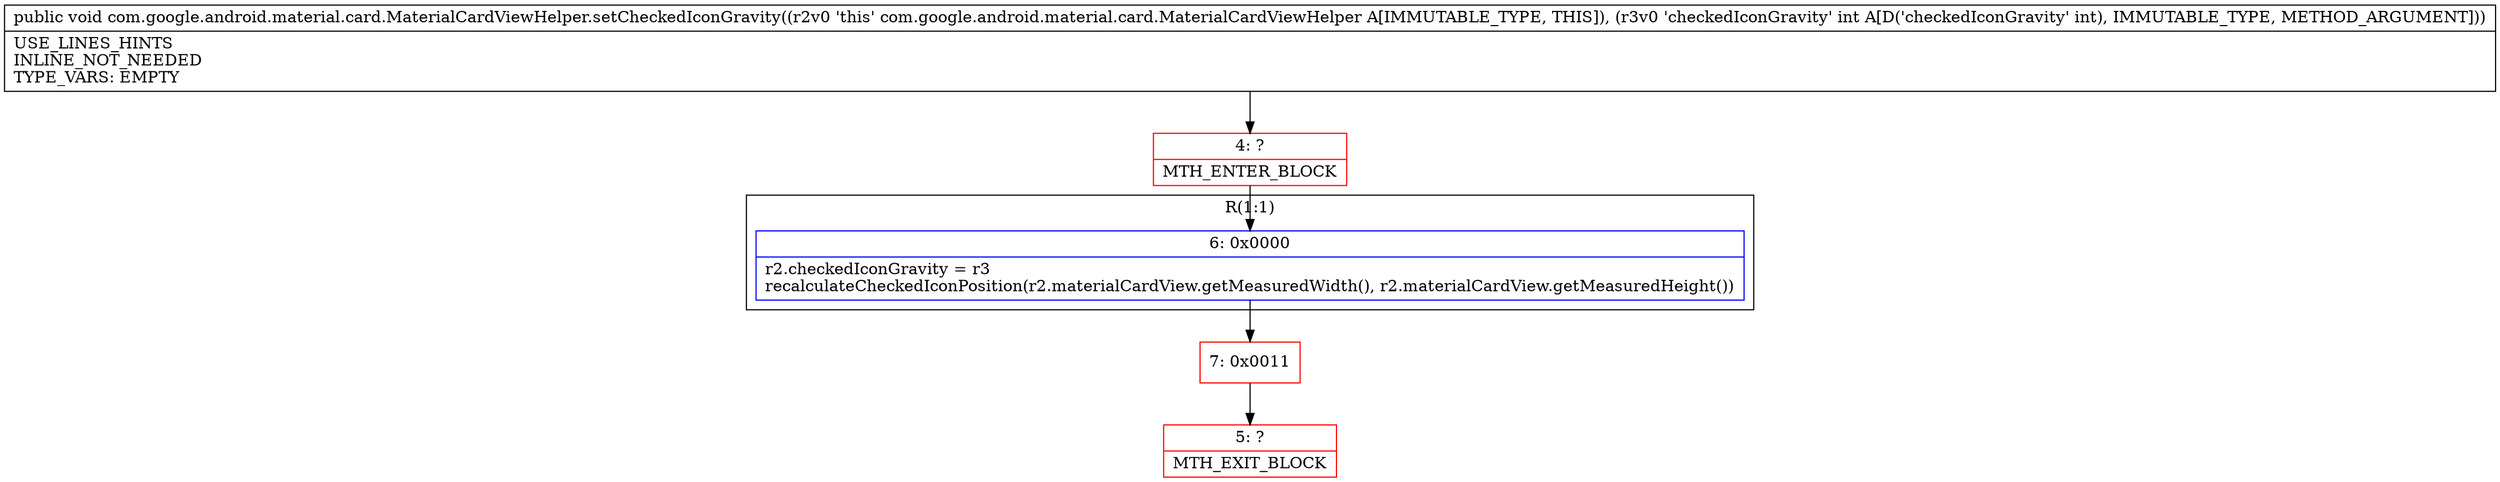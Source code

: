 digraph "CFG forcom.google.android.material.card.MaterialCardViewHelper.setCheckedIconGravity(I)V" {
subgraph cluster_Region_1988126084 {
label = "R(1:1)";
node [shape=record,color=blue];
Node_6 [shape=record,label="{6\:\ 0x0000|r2.checkedIconGravity = r3\lrecalculateCheckedIconPosition(r2.materialCardView.getMeasuredWidth(), r2.materialCardView.getMeasuredHeight())\l}"];
}
Node_4 [shape=record,color=red,label="{4\:\ ?|MTH_ENTER_BLOCK\l}"];
Node_7 [shape=record,color=red,label="{7\:\ 0x0011}"];
Node_5 [shape=record,color=red,label="{5\:\ ?|MTH_EXIT_BLOCK\l}"];
MethodNode[shape=record,label="{public void com.google.android.material.card.MaterialCardViewHelper.setCheckedIconGravity((r2v0 'this' com.google.android.material.card.MaterialCardViewHelper A[IMMUTABLE_TYPE, THIS]), (r3v0 'checkedIconGravity' int A[D('checkedIconGravity' int), IMMUTABLE_TYPE, METHOD_ARGUMENT]))  | USE_LINES_HINTS\lINLINE_NOT_NEEDED\lTYPE_VARS: EMPTY\l}"];
MethodNode -> Node_4;Node_6 -> Node_7;
Node_4 -> Node_6;
Node_7 -> Node_5;
}

